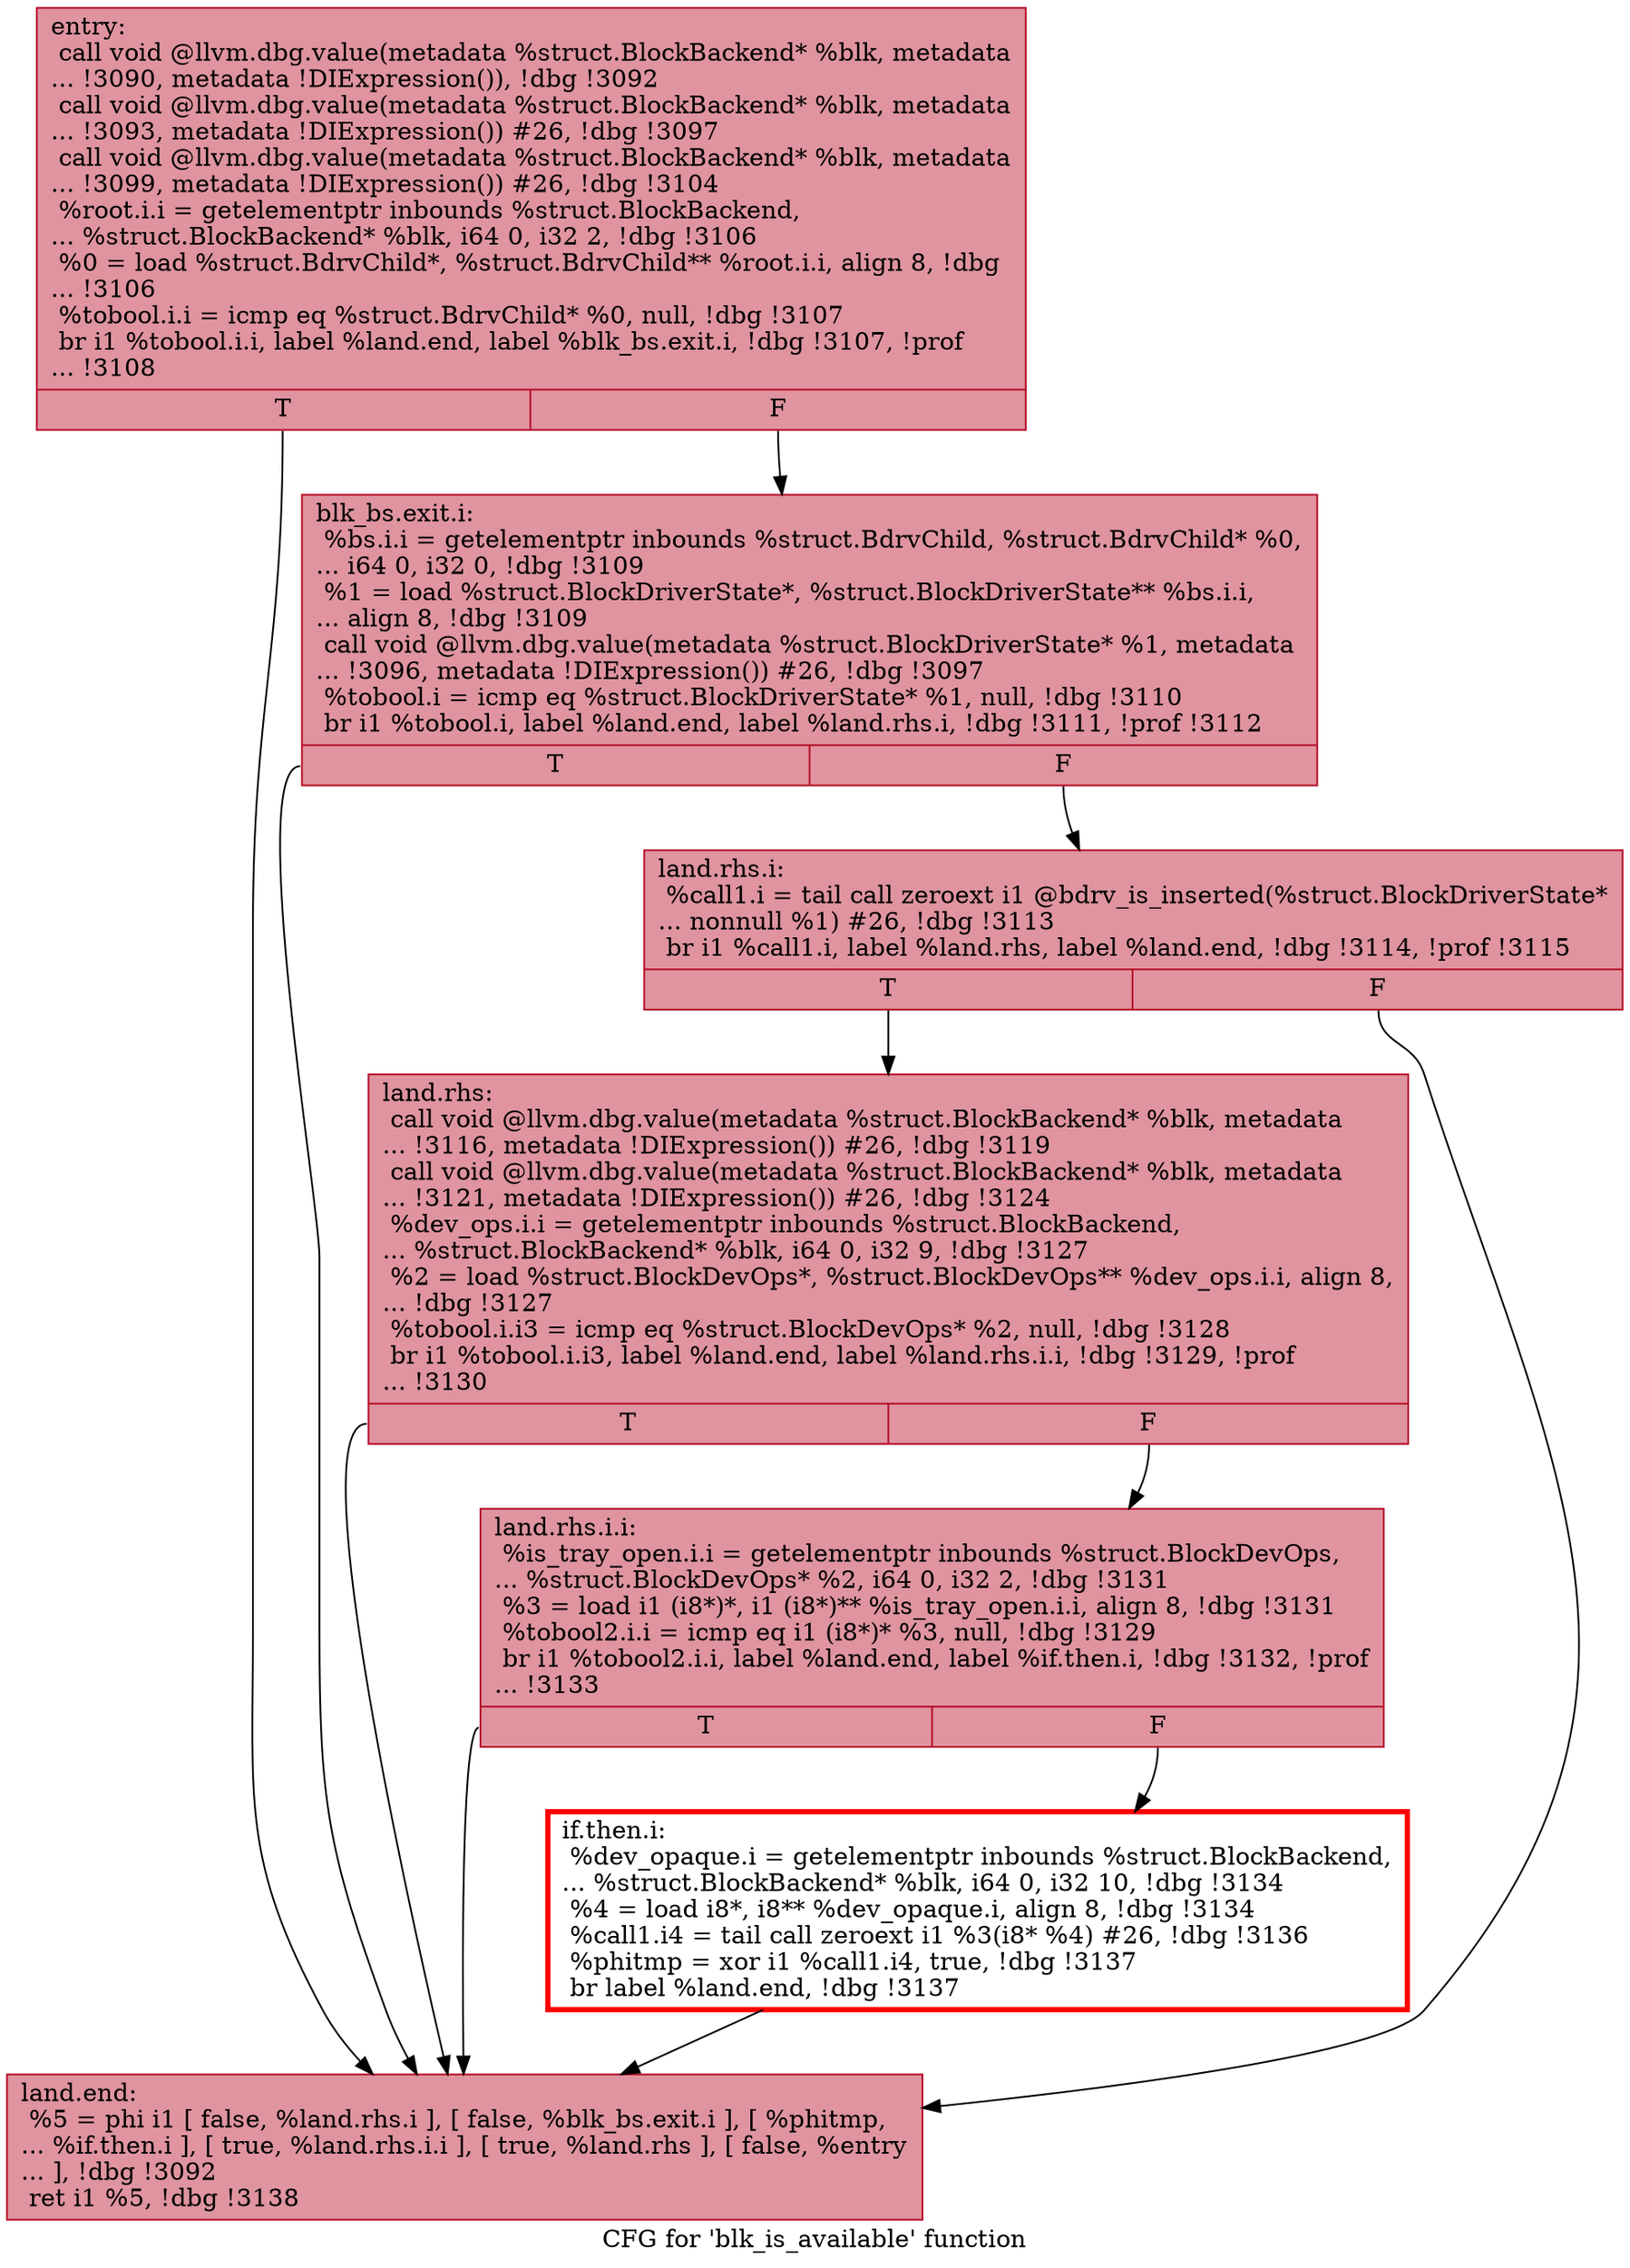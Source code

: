 digraph "CFG for 'blk_is_available' function" {
	label="CFG for 'blk_is_available' function";

	Node0x55d70fd17800 [shape=record,color="#b70d28ff", style=filled, fillcolor="#b70d2870",label="{entry:\l  call void @llvm.dbg.value(metadata %struct.BlockBackend* %blk, metadata\l... !3090, metadata !DIExpression()), !dbg !3092\l  call void @llvm.dbg.value(metadata %struct.BlockBackend* %blk, metadata\l... !3093, metadata !DIExpression()) #26, !dbg !3097\l  call void @llvm.dbg.value(metadata %struct.BlockBackend* %blk, metadata\l... !3099, metadata !DIExpression()) #26, !dbg !3104\l  %root.i.i = getelementptr inbounds %struct.BlockBackend,\l... %struct.BlockBackend* %blk, i64 0, i32 2, !dbg !3106\l  %0 = load %struct.BdrvChild*, %struct.BdrvChild** %root.i.i, align 8, !dbg\l... !3106\l  %tobool.i.i = icmp eq %struct.BdrvChild* %0, null, !dbg !3107\l  br i1 %tobool.i.i, label %land.end, label %blk_bs.exit.i, !dbg !3107, !prof\l... !3108\l|{<s0>T|<s1>F}}"];
	Node0x55d70fd17800:s0 -> Node0x55d70fd18b30;
	Node0x55d70fd17800:s1 -> Node0x55d70fb7b1a0;
	Node0x55d70fb7b1a0 [shape=record,color="#b70d28ff", style=filled, fillcolor="#b70d2870",label="{blk_bs.exit.i:                                    \l  %bs.i.i = getelementptr inbounds %struct.BdrvChild, %struct.BdrvChild* %0,\l... i64 0, i32 0, !dbg !3109\l  %1 = load %struct.BlockDriverState*, %struct.BlockDriverState** %bs.i.i,\l... align 8, !dbg !3109\l  call void @llvm.dbg.value(metadata %struct.BlockDriverState* %1, metadata\l... !3096, metadata !DIExpression()) #26, !dbg !3097\l  %tobool.i = icmp eq %struct.BlockDriverState* %1, null, !dbg !3110\l  br i1 %tobool.i, label %land.end, label %land.rhs.i, !dbg !3111, !prof !3112\l|{<s0>T|<s1>F}}"];
	Node0x55d70fb7b1a0:s0 -> Node0x55d70fd18b30;
	Node0x55d70fb7b1a0:s1 -> Node0x55d70fd49550;
	Node0x55d70fd49550 [shape=record,color="#b70d28ff", style=filled, fillcolor="#b70d2870",label="{land.rhs.i:                                       \l  %call1.i = tail call zeroext i1 @bdrv_is_inserted(%struct.BlockDriverState*\l... nonnull %1) #26, !dbg !3113\l  br i1 %call1.i, label %land.rhs, label %land.end, !dbg !3114, !prof !3115\l|{<s0>T|<s1>F}}"];
	Node0x55d70fd49550:s0 -> Node0x55d70fd193b0;
	Node0x55d70fd49550:s1 -> Node0x55d70fd18b30;
	Node0x55d70fd193b0 [shape=record,color="#b70d28ff", style=filled, fillcolor="#b70d2870",label="{land.rhs:                                         \l  call void @llvm.dbg.value(metadata %struct.BlockBackend* %blk, metadata\l... !3116, metadata !DIExpression()) #26, !dbg !3119\l  call void @llvm.dbg.value(metadata %struct.BlockBackend* %blk, metadata\l... !3121, metadata !DIExpression()) #26, !dbg !3124\l  %dev_ops.i.i = getelementptr inbounds %struct.BlockBackend,\l... %struct.BlockBackend* %blk, i64 0, i32 9, !dbg !3127\l  %2 = load %struct.BlockDevOps*, %struct.BlockDevOps** %dev_ops.i.i, align 8,\l... !dbg !3127\l  %tobool.i.i3 = icmp eq %struct.BlockDevOps* %2, null, !dbg !3128\l  br i1 %tobool.i.i3, label %land.end, label %land.rhs.i.i, !dbg !3129, !prof\l... !3130\l|{<s0>T|<s1>F}}"];
	Node0x55d70fd193b0:s0 -> Node0x55d70fd18b30;
	Node0x55d70fd193b0:s1 -> Node0x55d70fd5af10;
	Node0x55d70fd5af10 [shape=record,color="#b70d28ff", style=filled, fillcolor="#b70d2870",label="{land.rhs.i.i:                                     \l  %is_tray_open.i.i = getelementptr inbounds %struct.BlockDevOps,\l... %struct.BlockDevOps* %2, i64 0, i32 2, !dbg !3131\l  %3 = load i1 (i8*)*, i1 (i8*)** %is_tray_open.i.i, align 8, !dbg !3131\l  %tobool2.i.i = icmp eq i1 (i8*)* %3, null, !dbg !3129\l  br i1 %tobool2.i.i, label %land.end, label %if.then.i, !dbg !3132, !prof\l... !3133\l|{<s0>T|<s1>F}}"];
	Node0x55d70fd5af10:s0 -> Node0x55d70fd18b30;
	Node0x55d70fd5af10:s1 -> Node0x55d70fca1ea0;
	Node0x55d70fca1ea0 [shape=record,penwidth=3.0, color="red",label="{if.then.i:                                        \l  %dev_opaque.i = getelementptr inbounds %struct.BlockBackend,\l... %struct.BlockBackend* %blk, i64 0, i32 10, !dbg !3134\l  %4 = load i8*, i8** %dev_opaque.i, align 8, !dbg !3134\l  %call1.i4 = tail call zeroext i1 %3(i8* %4) #26, !dbg !3136\l  %phitmp = xor i1 %call1.i4, true, !dbg !3137\l  br label %land.end, !dbg !3137\l}"];
	Node0x55d70fca1ea0 -> Node0x55d70fd18b30;
	Node0x55d70fd18b30 [shape=record,color="#b70d28ff", style=filled, fillcolor="#b70d2870",label="{land.end:                                         \l  %5 = phi i1 [ false, %land.rhs.i ], [ false, %blk_bs.exit.i ], [ %phitmp,\l... %if.then.i ], [ true, %land.rhs.i.i ], [ true, %land.rhs ], [ false, %entry\l... ], !dbg !3092\l  ret i1 %5, !dbg !3138\l}"];
}
